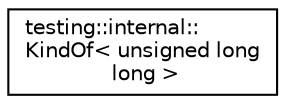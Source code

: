 digraph "类继承关系图"
{
  edge [fontname="Helvetica",fontsize="10",labelfontname="Helvetica",labelfontsize="10"];
  node [fontname="Helvetica",fontsize="10",shape=record];
  rankdir="LR";
  Node0 [label="testing::internal::\lKindOf\< unsigned long\l long \>",height=0.2,width=0.4,color="black", fillcolor="white", style="filled",URL="$structtesting_1_1internal_1_1_kind_of_3_01unsigned_01long_01long_01_4.html"];
}
